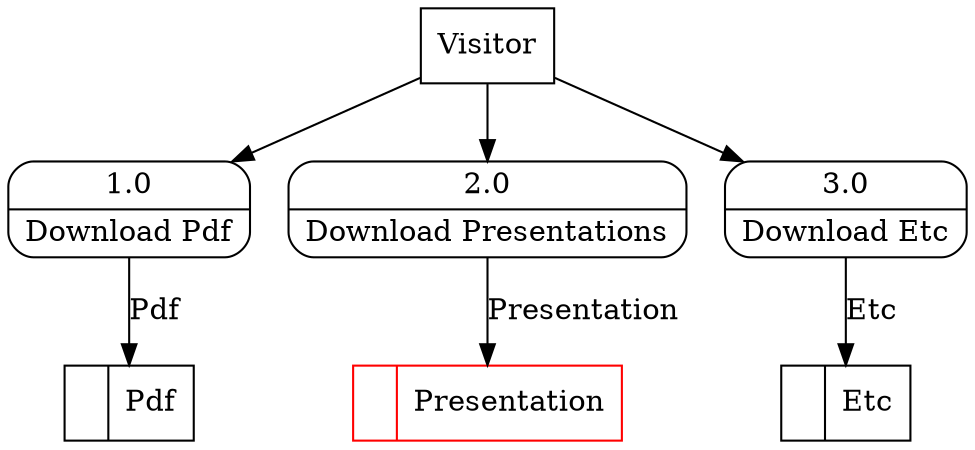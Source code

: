 digraph dfd2{ 
node[shape=record]
200 [label="<f0>  |<f1> Pdf " ];
201 [label="<f0>  |<f1> Presentation " color=red];
202 [label="<f0>  |<f1> Etc " ];
203 [label="Visitor" shape=box];
204 [label="{<f0> 1.0|<f1> Download Pdf }" shape=Mrecord];
205 [label="{<f0> 2.0|<f1> Download Presentations }" shape=Mrecord];
206 [label="{<f0> 3.0|<f1> Download Etc }" shape=Mrecord];
203 -> 204
203 -> 205
203 -> 206
204 -> 200 [label="Pdf"]
205 -> 201 [label="Presentation"]
206 -> 202 [label="Etc"]
}